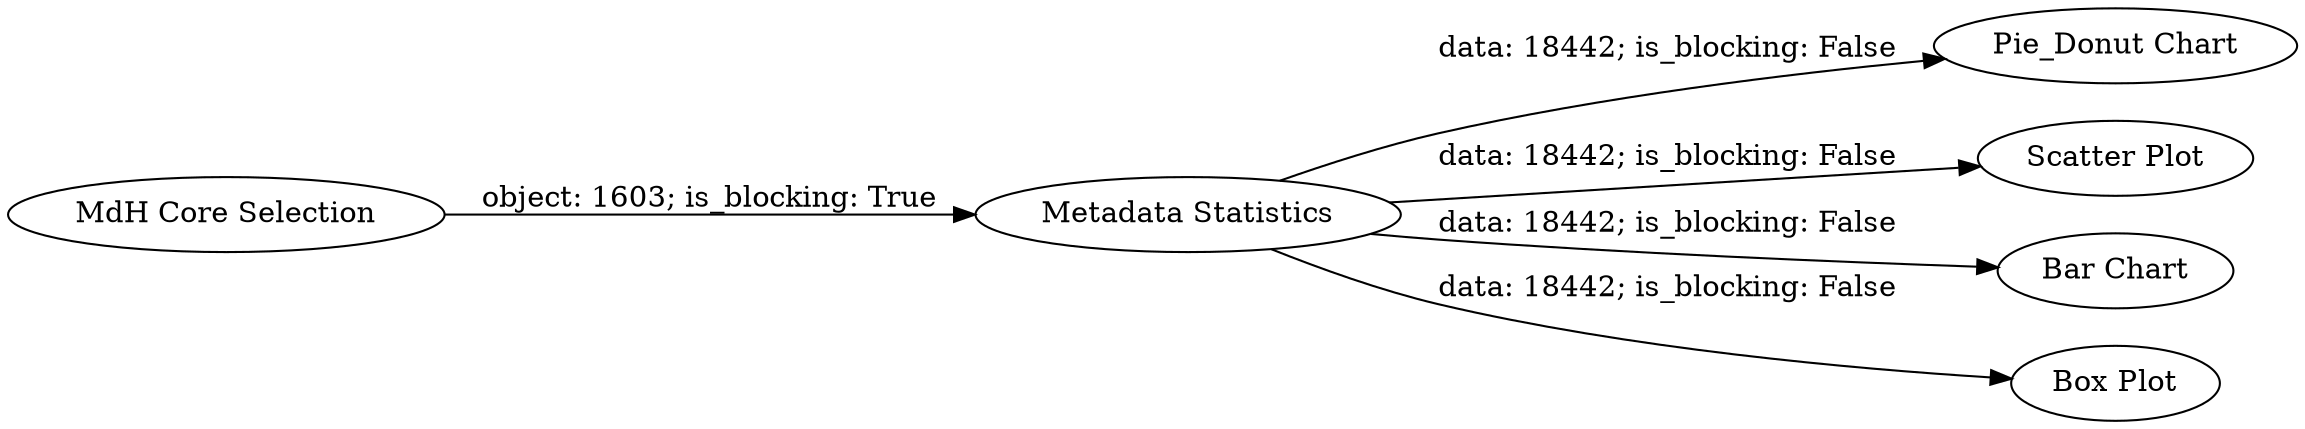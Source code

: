 digraph {
	"-1826073117124585857_36" [label="MdH Core Selection"]
	"-1826073117124585857_20" [label="Pie_Donut Chart"]
	"-1826073117124585857_28" [label="Scatter Plot"]
	"-1826073117124585857_29" [label="Bar Chart"]
	"-1826073117124585857_35" [label="Metadata Statistics"]
	"-1826073117124585857_30" [label="Box Plot"]
	"-1826073117124585857_35" -> "-1826073117124585857_28" [label="data: 18442; is_blocking: False"]
	"-1826073117124585857_35" -> "-1826073117124585857_20" [label="data: 18442; is_blocking: False"]
	"-1826073117124585857_35" -> "-1826073117124585857_29" [label="data: 18442; is_blocking: False"]
	"-1826073117124585857_36" -> "-1826073117124585857_35" [label="object: 1603; is_blocking: True"]
	"-1826073117124585857_35" -> "-1826073117124585857_30" [label="data: 18442; is_blocking: False"]
	rankdir=LR
}
